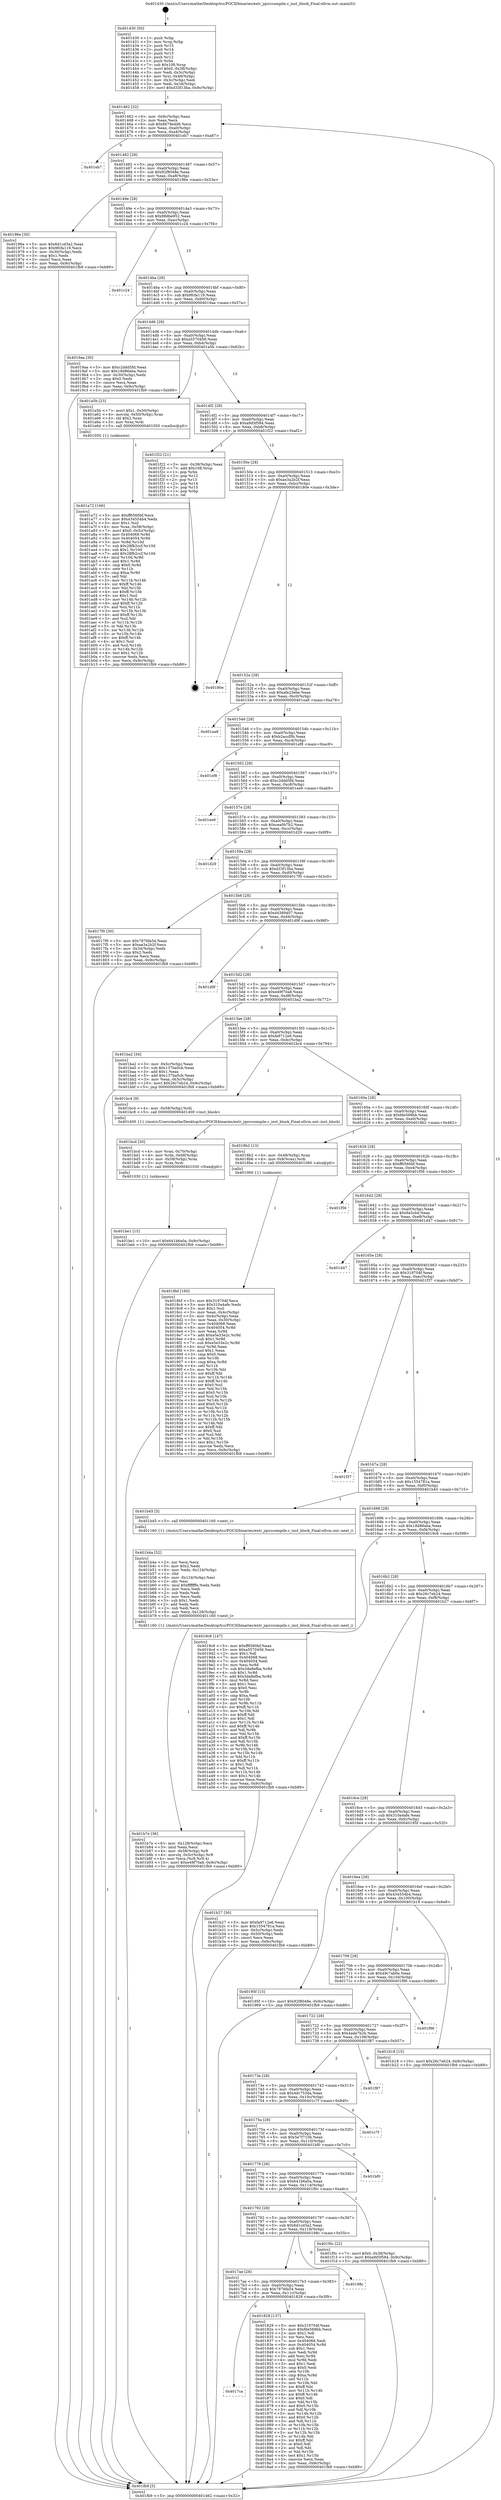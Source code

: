 digraph "0x401430" {
  label = "0x401430 (/mnt/c/Users/mathe/Desktop/tcc/POCII/binaries/extr_jqsrccompile.c_inst_block_Final-ollvm.out::main(0))"
  labelloc = "t"
  node[shape=record]

  Entry [label="",width=0.3,height=0.3,shape=circle,fillcolor=black,style=filled]
  "0x401462" [label="{
     0x401462 [32]\l
     | [instrs]\l
     &nbsp;&nbsp;0x401462 \<+6\>: mov -0x9c(%rbp),%eax\l
     &nbsp;&nbsp;0x401468 \<+2\>: mov %eax,%ecx\l
     &nbsp;&nbsp;0x40146a \<+6\>: sub $0x8679e4d6,%ecx\l
     &nbsp;&nbsp;0x401470 \<+6\>: mov %eax,-0xa0(%rbp)\l
     &nbsp;&nbsp;0x401476 \<+6\>: mov %ecx,-0xa4(%rbp)\l
     &nbsp;&nbsp;0x40147c \<+6\>: je 0000000000401eb7 \<main+0xa87\>\l
  }"]
  "0x401eb7" [label="{
     0x401eb7\l
  }", style=dashed]
  "0x401482" [label="{
     0x401482 [28]\l
     | [instrs]\l
     &nbsp;&nbsp;0x401482 \<+5\>: jmp 0000000000401487 \<main+0x57\>\l
     &nbsp;&nbsp;0x401487 \<+6\>: mov -0xa0(%rbp),%eax\l
     &nbsp;&nbsp;0x40148d \<+5\>: sub $0x92f8048e,%eax\l
     &nbsp;&nbsp;0x401492 \<+6\>: mov %eax,-0xa8(%rbp)\l
     &nbsp;&nbsp;0x401498 \<+6\>: je 000000000040196e \<main+0x53e\>\l
  }"]
  Exit [label="",width=0.3,height=0.3,shape=circle,fillcolor=black,style=filled,peripheries=2]
  "0x40196e" [label="{
     0x40196e [30]\l
     | [instrs]\l
     &nbsp;&nbsp;0x40196e \<+5\>: mov $0x6d1cd3a2,%eax\l
     &nbsp;&nbsp;0x401973 \<+5\>: mov $0x9fcfa119,%ecx\l
     &nbsp;&nbsp;0x401978 \<+3\>: mov -0x30(%rbp),%edx\l
     &nbsp;&nbsp;0x40197b \<+3\>: cmp $0x1,%edx\l
     &nbsp;&nbsp;0x40197e \<+3\>: cmovl %ecx,%eax\l
     &nbsp;&nbsp;0x401981 \<+6\>: mov %eax,-0x9c(%rbp)\l
     &nbsp;&nbsp;0x401987 \<+5\>: jmp 0000000000401fb9 \<main+0xb89\>\l
  }"]
  "0x40149e" [label="{
     0x40149e [28]\l
     | [instrs]\l
     &nbsp;&nbsp;0x40149e \<+5\>: jmp 00000000004014a3 \<main+0x73\>\l
     &nbsp;&nbsp;0x4014a3 \<+6\>: mov -0xa0(%rbp),%eax\l
     &nbsp;&nbsp;0x4014a9 \<+5\>: sub $0x98dbe952,%eax\l
     &nbsp;&nbsp;0x4014ae \<+6\>: mov %eax,-0xac(%rbp)\l
     &nbsp;&nbsp;0x4014b4 \<+6\>: je 0000000000401c24 \<main+0x7f4\>\l
  }"]
  "0x401be1" [label="{
     0x401be1 [15]\l
     | [instrs]\l
     &nbsp;&nbsp;0x401be1 \<+10\>: movl $0x641b6a0a,-0x9c(%rbp)\l
     &nbsp;&nbsp;0x401beb \<+5\>: jmp 0000000000401fb9 \<main+0xb89\>\l
  }"]
  "0x401c24" [label="{
     0x401c24\l
  }", style=dashed]
  "0x4014ba" [label="{
     0x4014ba [28]\l
     | [instrs]\l
     &nbsp;&nbsp;0x4014ba \<+5\>: jmp 00000000004014bf \<main+0x8f\>\l
     &nbsp;&nbsp;0x4014bf \<+6\>: mov -0xa0(%rbp),%eax\l
     &nbsp;&nbsp;0x4014c5 \<+5\>: sub $0x9fcfa119,%eax\l
     &nbsp;&nbsp;0x4014ca \<+6\>: mov %eax,-0xb0(%rbp)\l
     &nbsp;&nbsp;0x4014d0 \<+6\>: je 00000000004019aa \<main+0x57a\>\l
  }"]
  "0x401bcd" [label="{
     0x401bcd [20]\l
     | [instrs]\l
     &nbsp;&nbsp;0x401bcd \<+4\>: mov %rax,-0x70(%rbp)\l
     &nbsp;&nbsp;0x401bd1 \<+4\>: mov %rdx,-0x68(%rbp)\l
     &nbsp;&nbsp;0x401bd5 \<+4\>: mov -0x58(%rbp),%rax\l
     &nbsp;&nbsp;0x401bd9 \<+3\>: mov %rax,%rdi\l
     &nbsp;&nbsp;0x401bdc \<+5\>: call 0000000000401030 \<free@plt\>\l
     | [calls]\l
     &nbsp;&nbsp;0x401030 \{1\} (unknown)\l
  }"]
  "0x4019aa" [label="{
     0x4019aa [30]\l
     | [instrs]\l
     &nbsp;&nbsp;0x4019aa \<+5\>: mov $0xc2ddd5fd,%eax\l
     &nbsp;&nbsp;0x4019af \<+5\>: mov $0x18d86aba,%ecx\l
     &nbsp;&nbsp;0x4019b4 \<+3\>: mov -0x30(%rbp),%edx\l
     &nbsp;&nbsp;0x4019b7 \<+3\>: cmp $0x0,%edx\l
     &nbsp;&nbsp;0x4019ba \<+3\>: cmove %ecx,%eax\l
     &nbsp;&nbsp;0x4019bd \<+6\>: mov %eax,-0x9c(%rbp)\l
     &nbsp;&nbsp;0x4019c3 \<+5\>: jmp 0000000000401fb9 \<main+0xb89\>\l
  }"]
  "0x4014d6" [label="{
     0x4014d6 [28]\l
     | [instrs]\l
     &nbsp;&nbsp;0x4014d6 \<+5\>: jmp 00000000004014db \<main+0xab\>\l
     &nbsp;&nbsp;0x4014db \<+6\>: mov -0xa0(%rbp),%eax\l
     &nbsp;&nbsp;0x4014e1 \<+5\>: sub $0xa5570456,%eax\l
     &nbsp;&nbsp;0x4014e6 \<+6\>: mov %eax,-0xb4(%rbp)\l
     &nbsp;&nbsp;0x4014ec \<+6\>: je 0000000000401a5b \<main+0x62b\>\l
  }"]
  "0x401b7e" [label="{
     0x401b7e [36]\l
     | [instrs]\l
     &nbsp;&nbsp;0x401b7e \<+6\>: mov -0x128(%rbp),%ecx\l
     &nbsp;&nbsp;0x401b84 \<+3\>: imul %eax,%ecx\l
     &nbsp;&nbsp;0x401b87 \<+4\>: mov -0x58(%rbp),%r8\l
     &nbsp;&nbsp;0x401b8b \<+4\>: movslq -0x5c(%rbp),%r9\l
     &nbsp;&nbsp;0x401b8f \<+4\>: mov %ecx,(%r8,%r9,4)\l
     &nbsp;&nbsp;0x401b93 \<+10\>: movl $0xe49f70a8,-0x9c(%rbp)\l
     &nbsp;&nbsp;0x401b9d \<+5\>: jmp 0000000000401fb9 \<main+0xb89\>\l
  }"]
  "0x401a5b" [label="{
     0x401a5b [23]\l
     | [instrs]\l
     &nbsp;&nbsp;0x401a5b \<+7\>: movl $0x1,-0x50(%rbp)\l
     &nbsp;&nbsp;0x401a62 \<+4\>: movslq -0x50(%rbp),%rax\l
     &nbsp;&nbsp;0x401a66 \<+4\>: shl $0x2,%rax\l
     &nbsp;&nbsp;0x401a6a \<+3\>: mov %rax,%rdi\l
     &nbsp;&nbsp;0x401a6d \<+5\>: call 0000000000401050 \<malloc@plt\>\l
     | [calls]\l
     &nbsp;&nbsp;0x401050 \{1\} (unknown)\l
  }"]
  "0x4014f2" [label="{
     0x4014f2 [28]\l
     | [instrs]\l
     &nbsp;&nbsp;0x4014f2 \<+5\>: jmp 00000000004014f7 \<main+0xc7\>\l
     &nbsp;&nbsp;0x4014f7 \<+6\>: mov -0xa0(%rbp),%eax\l
     &nbsp;&nbsp;0x4014fd \<+5\>: sub $0xa9d5f584,%eax\l
     &nbsp;&nbsp;0x401502 \<+6\>: mov %eax,-0xb8(%rbp)\l
     &nbsp;&nbsp;0x401508 \<+6\>: je 0000000000401f22 \<main+0xaf2\>\l
  }"]
  "0x401b4a" [label="{
     0x401b4a [52]\l
     | [instrs]\l
     &nbsp;&nbsp;0x401b4a \<+2\>: xor %ecx,%ecx\l
     &nbsp;&nbsp;0x401b4c \<+5\>: mov $0x2,%edx\l
     &nbsp;&nbsp;0x401b51 \<+6\>: mov %edx,-0x124(%rbp)\l
     &nbsp;&nbsp;0x401b57 \<+1\>: cltd\l
     &nbsp;&nbsp;0x401b58 \<+6\>: mov -0x124(%rbp),%esi\l
     &nbsp;&nbsp;0x401b5e \<+2\>: idiv %esi\l
     &nbsp;&nbsp;0x401b60 \<+6\>: imul $0xfffffffe,%edx,%edx\l
     &nbsp;&nbsp;0x401b66 \<+2\>: mov %ecx,%edi\l
     &nbsp;&nbsp;0x401b68 \<+2\>: sub %edx,%edi\l
     &nbsp;&nbsp;0x401b6a \<+2\>: mov %ecx,%edx\l
     &nbsp;&nbsp;0x401b6c \<+3\>: sub $0x1,%edx\l
     &nbsp;&nbsp;0x401b6f \<+2\>: add %edx,%edi\l
     &nbsp;&nbsp;0x401b71 \<+2\>: sub %edi,%ecx\l
     &nbsp;&nbsp;0x401b73 \<+6\>: mov %ecx,-0x128(%rbp)\l
     &nbsp;&nbsp;0x401b79 \<+5\>: call 0000000000401160 \<next_i\>\l
     | [calls]\l
     &nbsp;&nbsp;0x401160 \{1\} (/mnt/c/Users/mathe/Desktop/tcc/POCII/binaries/extr_jqsrccompile.c_inst_block_Final-ollvm.out::next_i)\l
  }"]
  "0x401f22" [label="{
     0x401f22 [21]\l
     | [instrs]\l
     &nbsp;&nbsp;0x401f22 \<+3\>: mov -0x38(%rbp),%eax\l
     &nbsp;&nbsp;0x401f25 \<+7\>: add $0x108,%rsp\l
     &nbsp;&nbsp;0x401f2c \<+1\>: pop %rbx\l
     &nbsp;&nbsp;0x401f2d \<+2\>: pop %r12\l
     &nbsp;&nbsp;0x401f2f \<+2\>: pop %r13\l
     &nbsp;&nbsp;0x401f31 \<+2\>: pop %r14\l
     &nbsp;&nbsp;0x401f33 \<+2\>: pop %r15\l
     &nbsp;&nbsp;0x401f35 \<+1\>: pop %rbp\l
     &nbsp;&nbsp;0x401f36 \<+1\>: ret\l
  }"]
  "0x40150e" [label="{
     0x40150e [28]\l
     | [instrs]\l
     &nbsp;&nbsp;0x40150e \<+5\>: jmp 0000000000401513 \<main+0xe3\>\l
     &nbsp;&nbsp;0x401513 \<+6\>: mov -0xa0(%rbp),%eax\l
     &nbsp;&nbsp;0x401519 \<+5\>: sub $0xae3a2b2f,%eax\l
     &nbsp;&nbsp;0x40151e \<+6\>: mov %eax,-0xbc(%rbp)\l
     &nbsp;&nbsp;0x401524 \<+6\>: je 000000000040180e \<main+0x3de\>\l
  }"]
  "0x401a72" [label="{
     0x401a72 [166]\l
     | [instrs]\l
     &nbsp;&nbsp;0x401a72 \<+5\>: mov $0xff6560bf,%ecx\l
     &nbsp;&nbsp;0x401a77 \<+5\>: mov $0x434554b4,%edx\l
     &nbsp;&nbsp;0x401a7c \<+3\>: mov $0x1,%sil\l
     &nbsp;&nbsp;0x401a7f \<+4\>: mov %rax,-0x58(%rbp)\l
     &nbsp;&nbsp;0x401a83 \<+7\>: movl $0x0,-0x5c(%rbp)\l
     &nbsp;&nbsp;0x401a8a \<+8\>: mov 0x404068,%r8d\l
     &nbsp;&nbsp;0x401a92 \<+8\>: mov 0x404054,%r9d\l
     &nbsp;&nbsp;0x401a9a \<+3\>: mov %r8d,%r10d\l
     &nbsp;&nbsp;0x401a9d \<+7\>: sub $0x28fb2ccf,%r10d\l
     &nbsp;&nbsp;0x401aa4 \<+4\>: sub $0x1,%r10d\l
     &nbsp;&nbsp;0x401aa8 \<+7\>: add $0x28fb2ccf,%r10d\l
     &nbsp;&nbsp;0x401aaf \<+4\>: imul %r10d,%r8d\l
     &nbsp;&nbsp;0x401ab3 \<+4\>: and $0x1,%r8d\l
     &nbsp;&nbsp;0x401ab7 \<+4\>: cmp $0x0,%r8d\l
     &nbsp;&nbsp;0x401abb \<+4\>: sete %r11b\l
     &nbsp;&nbsp;0x401abf \<+4\>: cmp $0xa,%r9d\l
     &nbsp;&nbsp;0x401ac3 \<+3\>: setl %bl\l
     &nbsp;&nbsp;0x401ac6 \<+3\>: mov %r11b,%r14b\l
     &nbsp;&nbsp;0x401ac9 \<+4\>: xor $0xff,%r14b\l
     &nbsp;&nbsp;0x401acd \<+3\>: mov %bl,%r15b\l
     &nbsp;&nbsp;0x401ad0 \<+4\>: xor $0xff,%r15b\l
     &nbsp;&nbsp;0x401ad4 \<+4\>: xor $0x1,%sil\l
     &nbsp;&nbsp;0x401ad8 \<+3\>: mov %r14b,%r12b\l
     &nbsp;&nbsp;0x401adb \<+4\>: and $0xff,%r12b\l
     &nbsp;&nbsp;0x401adf \<+3\>: and %sil,%r11b\l
     &nbsp;&nbsp;0x401ae2 \<+3\>: mov %r15b,%r13b\l
     &nbsp;&nbsp;0x401ae5 \<+4\>: and $0xff,%r13b\l
     &nbsp;&nbsp;0x401ae9 \<+3\>: and %sil,%bl\l
     &nbsp;&nbsp;0x401aec \<+3\>: or %r11b,%r12b\l
     &nbsp;&nbsp;0x401aef \<+3\>: or %bl,%r13b\l
     &nbsp;&nbsp;0x401af2 \<+3\>: xor %r13b,%r12b\l
     &nbsp;&nbsp;0x401af5 \<+3\>: or %r15b,%r14b\l
     &nbsp;&nbsp;0x401af8 \<+4\>: xor $0xff,%r14b\l
     &nbsp;&nbsp;0x401afc \<+4\>: or $0x1,%sil\l
     &nbsp;&nbsp;0x401b00 \<+3\>: and %sil,%r14b\l
     &nbsp;&nbsp;0x401b03 \<+3\>: or %r14b,%r12b\l
     &nbsp;&nbsp;0x401b06 \<+4\>: test $0x1,%r12b\l
     &nbsp;&nbsp;0x401b0a \<+3\>: cmovne %edx,%ecx\l
     &nbsp;&nbsp;0x401b0d \<+6\>: mov %ecx,-0x9c(%rbp)\l
     &nbsp;&nbsp;0x401b13 \<+5\>: jmp 0000000000401fb9 \<main+0xb89\>\l
  }"]
  "0x40180e" [label="{
     0x40180e\l
  }", style=dashed]
  "0x40152a" [label="{
     0x40152a [28]\l
     | [instrs]\l
     &nbsp;&nbsp;0x40152a \<+5\>: jmp 000000000040152f \<main+0xff\>\l
     &nbsp;&nbsp;0x40152f \<+6\>: mov -0xa0(%rbp),%eax\l
     &nbsp;&nbsp;0x401535 \<+5\>: sub $0xafa23ebe,%eax\l
     &nbsp;&nbsp;0x40153a \<+6\>: mov %eax,-0xc0(%rbp)\l
     &nbsp;&nbsp;0x401540 \<+6\>: je 0000000000401ea8 \<main+0xa78\>\l
  }"]
  "0x4018bf" [label="{
     0x4018bf [160]\l
     | [instrs]\l
     &nbsp;&nbsp;0x4018bf \<+5\>: mov $0x319704f,%ecx\l
     &nbsp;&nbsp;0x4018c4 \<+5\>: mov $0x310a4afe,%edx\l
     &nbsp;&nbsp;0x4018c9 \<+3\>: mov $0x1,%sil\l
     &nbsp;&nbsp;0x4018cc \<+3\>: mov %eax,-0x4c(%rbp)\l
     &nbsp;&nbsp;0x4018cf \<+3\>: mov -0x4c(%rbp),%eax\l
     &nbsp;&nbsp;0x4018d2 \<+3\>: mov %eax,-0x30(%rbp)\l
     &nbsp;&nbsp;0x4018d5 \<+7\>: mov 0x404068,%eax\l
     &nbsp;&nbsp;0x4018dc \<+8\>: mov 0x404054,%r8d\l
     &nbsp;&nbsp;0x4018e4 \<+3\>: mov %eax,%r9d\l
     &nbsp;&nbsp;0x4018e7 \<+7\>: add $0xe5e33e2c,%r9d\l
     &nbsp;&nbsp;0x4018ee \<+4\>: sub $0x1,%r9d\l
     &nbsp;&nbsp;0x4018f2 \<+7\>: sub $0xe5e33e2c,%r9d\l
     &nbsp;&nbsp;0x4018f9 \<+4\>: imul %r9d,%eax\l
     &nbsp;&nbsp;0x4018fd \<+3\>: and $0x1,%eax\l
     &nbsp;&nbsp;0x401900 \<+3\>: cmp $0x0,%eax\l
     &nbsp;&nbsp;0x401903 \<+4\>: sete %r10b\l
     &nbsp;&nbsp;0x401907 \<+4\>: cmp $0xa,%r8d\l
     &nbsp;&nbsp;0x40190b \<+4\>: setl %r11b\l
     &nbsp;&nbsp;0x40190f \<+3\>: mov %r10b,%bl\l
     &nbsp;&nbsp;0x401912 \<+3\>: xor $0xff,%bl\l
     &nbsp;&nbsp;0x401915 \<+3\>: mov %r11b,%r14b\l
     &nbsp;&nbsp;0x401918 \<+4\>: xor $0xff,%r14b\l
     &nbsp;&nbsp;0x40191c \<+4\>: xor $0x0,%sil\l
     &nbsp;&nbsp;0x401920 \<+3\>: mov %bl,%r15b\l
     &nbsp;&nbsp;0x401923 \<+4\>: and $0x0,%r15b\l
     &nbsp;&nbsp;0x401927 \<+3\>: and %sil,%r10b\l
     &nbsp;&nbsp;0x40192a \<+3\>: mov %r14b,%r12b\l
     &nbsp;&nbsp;0x40192d \<+4\>: and $0x0,%r12b\l
     &nbsp;&nbsp;0x401931 \<+3\>: and %sil,%r11b\l
     &nbsp;&nbsp;0x401934 \<+3\>: or %r10b,%r15b\l
     &nbsp;&nbsp;0x401937 \<+3\>: or %r11b,%r12b\l
     &nbsp;&nbsp;0x40193a \<+3\>: xor %r12b,%r15b\l
     &nbsp;&nbsp;0x40193d \<+3\>: or %r14b,%bl\l
     &nbsp;&nbsp;0x401940 \<+3\>: xor $0xff,%bl\l
     &nbsp;&nbsp;0x401943 \<+4\>: or $0x0,%sil\l
     &nbsp;&nbsp;0x401947 \<+3\>: and %sil,%bl\l
     &nbsp;&nbsp;0x40194a \<+3\>: or %bl,%r15b\l
     &nbsp;&nbsp;0x40194d \<+4\>: test $0x1,%r15b\l
     &nbsp;&nbsp;0x401951 \<+3\>: cmovne %edx,%ecx\l
     &nbsp;&nbsp;0x401954 \<+6\>: mov %ecx,-0x9c(%rbp)\l
     &nbsp;&nbsp;0x40195a \<+5\>: jmp 0000000000401fb9 \<main+0xb89\>\l
  }"]
  "0x401ea8" [label="{
     0x401ea8\l
  }", style=dashed]
  "0x401546" [label="{
     0x401546 [28]\l
     | [instrs]\l
     &nbsp;&nbsp;0x401546 \<+5\>: jmp 000000000040154b \<main+0x11b\>\l
     &nbsp;&nbsp;0x40154b \<+6\>: mov -0xa0(%rbp),%eax\l
     &nbsp;&nbsp;0x401551 \<+5\>: sub $0xb2accf0b,%eax\l
     &nbsp;&nbsp;0x401556 \<+6\>: mov %eax,-0xc4(%rbp)\l
     &nbsp;&nbsp;0x40155c \<+6\>: je 0000000000401ef8 \<main+0xac8\>\l
  }"]
  "0x4017ca" [label="{
     0x4017ca\l
  }", style=dashed]
  "0x401ef8" [label="{
     0x401ef8\l
  }", style=dashed]
  "0x401562" [label="{
     0x401562 [28]\l
     | [instrs]\l
     &nbsp;&nbsp;0x401562 \<+5\>: jmp 0000000000401567 \<main+0x137\>\l
     &nbsp;&nbsp;0x401567 \<+6\>: mov -0xa0(%rbp),%eax\l
     &nbsp;&nbsp;0x40156d \<+5\>: sub $0xc2ddd5fd,%eax\l
     &nbsp;&nbsp;0x401572 \<+6\>: mov %eax,-0xc8(%rbp)\l
     &nbsp;&nbsp;0x401578 \<+6\>: je 0000000000401ee9 \<main+0xab9\>\l
  }"]
  "0x401829" [label="{
     0x401829 [137]\l
     | [instrs]\l
     &nbsp;&nbsp;0x401829 \<+5\>: mov $0x319704f,%eax\l
     &nbsp;&nbsp;0x40182e \<+5\>: mov $0xfde568bb,%ecx\l
     &nbsp;&nbsp;0x401833 \<+2\>: mov $0x1,%dl\l
     &nbsp;&nbsp;0x401835 \<+2\>: xor %esi,%esi\l
     &nbsp;&nbsp;0x401837 \<+7\>: mov 0x404068,%edi\l
     &nbsp;&nbsp;0x40183e \<+8\>: mov 0x404054,%r8d\l
     &nbsp;&nbsp;0x401846 \<+3\>: sub $0x1,%esi\l
     &nbsp;&nbsp;0x401849 \<+3\>: mov %edi,%r9d\l
     &nbsp;&nbsp;0x40184c \<+3\>: add %esi,%r9d\l
     &nbsp;&nbsp;0x40184f \<+4\>: imul %r9d,%edi\l
     &nbsp;&nbsp;0x401853 \<+3\>: and $0x1,%edi\l
     &nbsp;&nbsp;0x401856 \<+3\>: cmp $0x0,%edi\l
     &nbsp;&nbsp;0x401859 \<+4\>: sete %r10b\l
     &nbsp;&nbsp;0x40185d \<+4\>: cmp $0xa,%r8d\l
     &nbsp;&nbsp;0x401861 \<+4\>: setl %r11b\l
     &nbsp;&nbsp;0x401865 \<+3\>: mov %r10b,%bl\l
     &nbsp;&nbsp;0x401868 \<+3\>: xor $0xff,%bl\l
     &nbsp;&nbsp;0x40186b \<+3\>: mov %r11b,%r14b\l
     &nbsp;&nbsp;0x40186e \<+4\>: xor $0xff,%r14b\l
     &nbsp;&nbsp;0x401872 \<+3\>: xor $0x0,%dl\l
     &nbsp;&nbsp;0x401875 \<+3\>: mov %bl,%r15b\l
     &nbsp;&nbsp;0x401878 \<+4\>: and $0x0,%r15b\l
     &nbsp;&nbsp;0x40187c \<+3\>: and %dl,%r10b\l
     &nbsp;&nbsp;0x40187f \<+3\>: mov %r14b,%r12b\l
     &nbsp;&nbsp;0x401882 \<+4\>: and $0x0,%r12b\l
     &nbsp;&nbsp;0x401886 \<+3\>: and %dl,%r11b\l
     &nbsp;&nbsp;0x401889 \<+3\>: or %r10b,%r15b\l
     &nbsp;&nbsp;0x40188c \<+3\>: or %r11b,%r12b\l
     &nbsp;&nbsp;0x40188f \<+3\>: xor %r12b,%r15b\l
     &nbsp;&nbsp;0x401892 \<+3\>: or %r14b,%bl\l
     &nbsp;&nbsp;0x401895 \<+3\>: xor $0xff,%bl\l
     &nbsp;&nbsp;0x401898 \<+3\>: or $0x0,%dl\l
     &nbsp;&nbsp;0x40189b \<+2\>: and %dl,%bl\l
     &nbsp;&nbsp;0x40189d \<+3\>: or %bl,%r15b\l
     &nbsp;&nbsp;0x4018a0 \<+4\>: test $0x1,%r15b\l
     &nbsp;&nbsp;0x4018a4 \<+3\>: cmovne %ecx,%eax\l
     &nbsp;&nbsp;0x4018a7 \<+6\>: mov %eax,-0x9c(%rbp)\l
     &nbsp;&nbsp;0x4018ad \<+5\>: jmp 0000000000401fb9 \<main+0xb89\>\l
  }"]
  "0x401ee9" [label="{
     0x401ee9\l
  }", style=dashed]
  "0x40157e" [label="{
     0x40157e [28]\l
     | [instrs]\l
     &nbsp;&nbsp;0x40157e \<+5\>: jmp 0000000000401583 \<main+0x153\>\l
     &nbsp;&nbsp;0x401583 \<+6\>: mov -0xa0(%rbp),%eax\l
     &nbsp;&nbsp;0x401589 \<+5\>: sub $0xcea0b7b2,%eax\l
     &nbsp;&nbsp;0x40158e \<+6\>: mov %eax,-0xcc(%rbp)\l
     &nbsp;&nbsp;0x401594 \<+6\>: je 0000000000401d29 \<main+0x8f9\>\l
  }"]
  "0x4017ae" [label="{
     0x4017ae [28]\l
     | [instrs]\l
     &nbsp;&nbsp;0x4017ae \<+5\>: jmp 00000000004017b3 \<main+0x383\>\l
     &nbsp;&nbsp;0x4017b3 \<+6\>: mov -0xa0(%rbp),%eax\l
     &nbsp;&nbsp;0x4017b9 \<+5\>: sub $0x7876fa54,%eax\l
     &nbsp;&nbsp;0x4017be \<+6\>: mov %eax,-0x11c(%rbp)\l
     &nbsp;&nbsp;0x4017c4 \<+6\>: je 0000000000401829 \<main+0x3f9\>\l
  }"]
  "0x401d29" [label="{
     0x401d29\l
  }", style=dashed]
  "0x40159a" [label="{
     0x40159a [28]\l
     | [instrs]\l
     &nbsp;&nbsp;0x40159a \<+5\>: jmp 000000000040159f \<main+0x16f\>\l
     &nbsp;&nbsp;0x40159f \<+6\>: mov -0xa0(%rbp),%eax\l
     &nbsp;&nbsp;0x4015a5 \<+5\>: sub $0xd33f13ba,%eax\l
     &nbsp;&nbsp;0x4015aa \<+6\>: mov %eax,-0xd0(%rbp)\l
     &nbsp;&nbsp;0x4015b0 \<+6\>: je 00000000004017f0 \<main+0x3c0\>\l
  }"]
  "0x40198c" [label="{
     0x40198c\l
  }", style=dashed]
  "0x4017f0" [label="{
     0x4017f0 [30]\l
     | [instrs]\l
     &nbsp;&nbsp;0x4017f0 \<+5\>: mov $0x7876fa54,%eax\l
     &nbsp;&nbsp;0x4017f5 \<+5\>: mov $0xae3a2b2f,%ecx\l
     &nbsp;&nbsp;0x4017fa \<+3\>: mov -0x34(%rbp),%edx\l
     &nbsp;&nbsp;0x4017fd \<+3\>: cmp $0x2,%edx\l
     &nbsp;&nbsp;0x401800 \<+3\>: cmovne %ecx,%eax\l
     &nbsp;&nbsp;0x401803 \<+6\>: mov %eax,-0x9c(%rbp)\l
     &nbsp;&nbsp;0x401809 \<+5\>: jmp 0000000000401fb9 \<main+0xb89\>\l
  }"]
  "0x4015b6" [label="{
     0x4015b6 [28]\l
     | [instrs]\l
     &nbsp;&nbsp;0x4015b6 \<+5\>: jmp 00000000004015bb \<main+0x18b\>\l
     &nbsp;&nbsp;0x4015bb \<+6\>: mov -0xa0(%rbp),%eax\l
     &nbsp;&nbsp;0x4015c1 \<+5\>: sub $0xd4389407,%eax\l
     &nbsp;&nbsp;0x4015c6 \<+6\>: mov %eax,-0xd4(%rbp)\l
     &nbsp;&nbsp;0x4015cc \<+6\>: je 0000000000401d9f \<main+0x96f\>\l
  }"]
  "0x401fb9" [label="{
     0x401fb9 [5]\l
     | [instrs]\l
     &nbsp;&nbsp;0x401fb9 \<+5\>: jmp 0000000000401462 \<main+0x32\>\l
  }"]
  "0x401430" [label="{
     0x401430 [50]\l
     | [instrs]\l
     &nbsp;&nbsp;0x401430 \<+1\>: push %rbp\l
     &nbsp;&nbsp;0x401431 \<+3\>: mov %rsp,%rbp\l
     &nbsp;&nbsp;0x401434 \<+2\>: push %r15\l
     &nbsp;&nbsp;0x401436 \<+2\>: push %r14\l
     &nbsp;&nbsp;0x401438 \<+2\>: push %r13\l
     &nbsp;&nbsp;0x40143a \<+2\>: push %r12\l
     &nbsp;&nbsp;0x40143c \<+1\>: push %rbx\l
     &nbsp;&nbsp;0x40143d \<+7\>: sub $0x108,%rsp\l
     &nbsp;&nbsp;0x401444 \<+7\>: movl $0x0,-0x38(%rbp)\l
     &nbsp;&nbsp;0x40144b \<+3\>: mov %edi,-0x3c(%rbp)\l
     &nbsp;&nbsp;0x40144e \<+4\>: mov %rsi,-0x48(%rbp)\l
     &nbsp;&nbsp;0x401452 \<+3\>: mov -0x3c(%rbp),%edi\l
     &nbsp;&nbsp;0x401455 \<+3\>: mov %edi,-0x34(%rbp)\l
     &nbsp;&nbsp;0x401458 \<+10\>: movl $0xd33f13ba,-0x9c(%rbp)\l
  }"]
  "0x401792" [label="{
     0x401792 [28]\l
     | [instrs]\l
     &nbsp;&nbsp;0x401792 \<+5\>: jmp 0000000000401797 \<main+0x367\>\l
     &nbsp;&nbsp;0x401797 \<+6\>: mov -0xa0(%rbp),%eax\l
     &nbsp;&nbsp;0x40179d \<+5\>: sub $0x6d1cd3a2,%eax\l
     &nbsp;&nbsp;0x4017a2 \<+6\>: mov %eax,-0x118(%rbp)\l
     &nbsp;&nbsp;0x4017a8 \<+6\>: je 000000000040198c \<main+0x55c\>\l
  }"]
  "0x401d9f" [label="{
     0x401d9f\l
  }", style=dashed]
  "0x4015d2" [label="{
     0x4015d2 [28]\l
     | [instrs]\l
     &nbsp;&nbsp;0x4015d2 \<+5\>: jmp 00000000004015d7 \<main+0x1a7\>\l
     &nbsp;&nbsp;0x4015d7 \<+6\>: mov -0xa0(%rbp),%eax\l
     &nbsp;&nbsp;0x4015dd \<+5\>: sub $0xe49f70a8,%eax\l
     &nbsp;&nbsp;0x4015e2 \<+6\>: mov %eax,-0xd8(%rbp)\l
     &nbsp;&nbsp;0x4015e8 \<+6\>: je 0000000000401ba2 \<main+0x772\>\l
  }"]
  "0x401f0c" [label="{
     0x401f0c [22]\l
     | [instrs]\l
     &nbsp;&nbsp;0x401f0c \<+7\>: movl $0x0,-0x38(%rbp)\l
     &nbsp;&nbsp;0x401f13 \<+10\>: movl $0xa9d5f584,-0x9c(%rbp)\l
     &nbsp;&nbsp;0x401f1d \<+5\>: jmp 0000000000401fb9 \<main+0xb89\>\l
  }"]
  "0x401ba2" [label="{
     0x401ba2 [34]\l
     | [instrs]\l
     &nbsp;&nbsp;0x401ba2 \<+3\>: mov -0x5c(%rbp),%eax\l
     &nbsp;&nbsp;0x401ba5 \<+5\>: sub $0x137ba5cb,%eax\l
     &nbsp;&nbsp;0x401baa \<+3\>: add $0x1,%eax\l
     &nbsp;&nbsp;0x401bad \<+5\>: add $0x137ba5cb,%eax\l
     &nbsp;&nbsp;0x401bb2 \<+3\>: mov %eax,-0x5c(%rbp)\l
     &nbsp;&nbsp;0x401bb5 \<+10\>: movl $0x26c7eb24,-0x9c(%rbp)\l
     &nbsp;&nbsp;0x401bbf \<+5\>: jmp 0000000000401fb9 \<main+0xb89\>\l
  }"]
  "0x4015ee" [label="{
     0x4015ee [28]\l
     | [instrs]\l
     &nbsp;&nbsp;0x4015ee \<+5\>: jmp 00000000004015f3 \<main+0x1c3\>\l
     &nbsp;&nbsp;0x4015f3 \<+6\>: mov -0xa0(%rbp),%eax\l
     &nbsp;&nbsp;0x4015f9 \<+5\>: sub $0xfa9712e6,%eax\l
     &nbsp;&nbsp;0x4015fe \<+6\>: mov %eax,-0xdc(%rbp)\l
     &nbsp;&nbsp;0x401604 \<+6\>: je 0000000000401bc4 \<main+0x794\>\l
  }"]
  "0x401776" [label="{
     0x401776 [28]\l
     | [instrs]\l
     &nbsp;&nbsp;0x401776 \<+5\>: jmp 000000000040177b \<main+0x34b\>\l
     &nbsp;&nbsp;0x40177b \<+6\>: mov -0xa0(%rbp),%eax\l
     &nbsp;&nbsp;0x401781 \<+5\>: sub $0x641b6a0a,%eax\l
     &nbsp;&nbsp;0x401786 \<+6\>: mov %eax,-0x114(%rbp)\l
     &nbsp;&nbsp;0x40178c \<+6\>: je 0000000000401f0c \<main+0xadc\>\l
  }"]
  "0x401bc4" [label="{
     0x401bc4 [9]\l
     | [instrs]\l
     &nbsp;&nbsp;0x401bc4 \<+4\>: mov -0x58(%rbp),%rdi\l
     &nbsp;&nbsp;0x401bc8 \<+5\>: call 0000000000401400 \<inst_block\>\l
     | [calls]\l
     &nbsp;&nbsp;0x401400 \{1\} (/mnt/c/Users/mathe/Desktop/tcc/POCII/binaries/extr_jqsrccompile.c_inst_block_Final-ollvm.out::inst_block)\l
  }"]
  "0x40160a" [label="{
     0x40160a [28]\l
     | [instrs]\l
     &nbsp;&nbsp;0x40160a \<+5\>: jmp 000000000040160f \<main+0x1df\>\l
     &nbsp;&nbsp;0x40160f \<+6\>: mov -0xa0(%rbp),%eax\l
     &nbsp;&nbsp;0x401615 \<+5\>: sub $0xfde568bb,%eax\l
     &nbsp;&nbsp;0x40161a \<+6\>: mov %eax,-0xe0(%rbp)\l
     &nbsp;&nbsp;0x401620 \<+6\>: je 00000000004018b2 \<main+0x482\>\l
  }"]
  "0x401bf0" [label="{
     0x401bf0\l
  }", style=dashed]
  "0x4018b2" [label="{
     0x4018b2 [13]\l
     | [instrs]\l
     &nbsp;&nbsp;0x4018b2 \<+4\>: mov -0x48(%rbp),%rax\l
     &nbsp;&nbsp;0x4018b6 \<+4\>: mov 0x8(%rax),%rdi\l
     &nbsp;&nbsp;0x4018ba \<+5\>: call 0000000000401060 \<atoi@plt\>\l
     | [calls]\l
     &nbsp;&nbsp;0x401060 \{1\} (unknown)\l
  }"]
  "0x401626" [label="{
     0x401626 [28]\l
     | [instrs]\l
     &nbsp;&nbsp;0x401626 \<+5\>: jmp 000000000040162b \<main+0x1fb\>\l
     &nbsp;&nbsp;0x40162b \<+6\>: mov -0xa0(%rbp),%eax\l
     &nbsp;&nbsp;0x401631 \<+5\>: sub $0xff6560bf,%eax\l
     &nbsp;&nbsp;0x401636 \<+6\>: mov %eax,-0xe4(%rbp)\l
     &nbsp;&nbsp;0x40163c \<+6\>: je 0000000000401f56 \<main+0xb26\>\l
  }"]
  "0x40175a" [label="{
     0x40175a [28]\l
     | [instrs]\l
     &nbsp;&nbsp;0x40175a \<+5\>: jmp 000000000040175f \<main+0x32f\>\l
     &nbsp;&nbsp;0x40175f \<+6\>: mov -0xa0(%rbp),%eax\l
     &nbsp;&nbsp;0x401765 \<+5\>: sub $0x5e7f710b,%eax\l
     &nbsp;&nbsp;0x40176a \<+6\>: mov %eax,-0x110(%rbp)\l
     &nbsp;&nbsp;0x401770 \<+6\>: je 0000000000401bf0 \<main+0x7c0\>\l
  }"]
  "0x401f56" [label="{
     0x401f56\l
  }", style=dashed]
  "0x401642" [label="{
     0x401642 [28]\l
     | [instrs]\l
     &nbsp;&nbsp;0x401642 \<+5\>: jmp 0000000000401647 \<main+0x217\>\l
     &nbsp;&nbsp;0x401647 \<+6\>: mov -0xa0(%rbp),%eax\l
     &nbsp;&nbsp;0x40164d \<+5\>: sub $0x9a5cbd,%eax\l
     &nbsp;&nbsp;0x401652 \<+6\>: mov %eax,-0xe8(%rbp)\l
     &nbsp;&nbsp;0x401658 \<+6\>: je 0000000000401d47 \<main+0x917\>\l
  }"]
  "0x401c7f" [label="{
     0x401c7f\l
  }", style=dashed]
  "0x401d47" [label="{
     0x401d47\l
  }", style=dashed]
  "0x40165e" [label="{
     0x40165e [28]\l
     | [instrs]\l
     &nbsp;&nbsp;0x40165e \<+5\>: jmp 0000000000401663 \<main+0x233\>\l
     &nbsp;&nbsp;0x401663 \<+6\>: mov -0xa0(%rbp),%eax\l
     &nbsp;&nbsp;0x401669 \<+5\>: sub $0x319704f,%eax\l
     &nbsp;&nbsp;0x40166e \<+6\>: mov %eax,-0xec(%rbp)\l
     &nbsp;&nbsp;0x401674 \<+6\>: je 0000000000401f37 \<main+0xb07\>\l
  }"]
  "0x40173e" [label="{
     0x40173e [28]\l
     | [instrs]\l
     &nbsp;&nbsp;0x40173e \<+5\>: jmp 0000000000401743 \<main+0x313\>\l
     &nbsp;&nbsp;0x401743 \<+6\>: mov -0xa0(%rbp),%eax\l
     &nbsp;&nbsp;0x401749 \<+5\>: sub $0x4dc753da,%eax\l
     &nbsp;&nbsp;0x40174e \<+6\>: mov %eax,-0x10c(%rbp)\l
     &nbsp;&nbsp;0x401754 \<+6\>: je 0000000000401c7f \<main+0x84f\>\l
  }"]
  "0x401f37" [label="{
     0x401f37\l
  }", style=dashed]
  "0x40167a" [label="{
     0x40167a [28]\l
     | [instrs]\l
     &nbsp;&nbsp;0x40167a \<+5\>: jmp 000000000040167f \<main+0x24f\>\l
     &nbsp;&nbsp;0x40167f \<+6\>: mov -0xa0(%rbp),%eax\l
     &nbsp;&nbsp;0x401685 \<+5\>: sub $0x1554781a,%eax\l
     &nbsp;&nbsp;0x40168a \<+6\>: mov %eax,-0xf0(%rbp)\l
     &nbsp;&nbsp;0x401690 \<+6\>: je 0000000000401b45 \<main+0x715\>\l
  }"]
  "0x401f87" [label="{
     0x401f87\l
  }", style=dashed]
  "0x401b45" [label="{
     0x401b45 [5]\l
     | [instrs]\l
     &nbsp;&nbsp;0x401b45 \<+5\>: call 0000000000401160 \<next_i\>\l
     | [calls]\l
     &nbsp;&nbsp;0x401160 \{1\} (/mnt/c/Users/mathe/Desktop/tcc/POCII/binaries/extr_jqsrccompile.c_inst_block_Final-ollvm.out::next_i)\l
  }"]
  "0x401696" [label="{
     0x401696 [28]\l
     | [instrs]\l
     &nbsp;&nbsp;0x401696 \<+5\>: jmp 000000000040169b \<main+0x26b\>\l
     &nbsp;&nbsp;0x40169b \<+6\>: mov -0xa0(%rbp),%eax\l
     &nbsp;&nbsp;0x4016a1 \<+5\>: sub $0x18d86aba,%eax\l
     &nbsp;&nbsp;0x4016a6 \<+6\>: mov %eax,-0xf4(%rbp)\l
     &nbsp;&nbsp;0x4016ac \<+6\>: je 00000000004019c8 \<main+0x598\>\l
  }"]
  "0x401722" [label="{
     0x401722 [28]\l
     | [instrs]\l
     &nbsp;&nbsp;0x401722 \<+5\>: jmp 0000000000401727 \<main+0x2f7\>\l
     &nbsp;&nbsp;0x401727 \<+6\>: mov -0xa0(%rbp),%eax\l
     &nbsp;&nbsp;0x40172d \<+5\>: sub $0x4ade7b2b,%eax\l
     &nbsp;&nbsp;0x401732 \<+6\>: mov %eax,-0x108(%rbp)\l
     &nbsp;&nbsp;0x401738 \<+6\>: je 0000000000401f87 \<main+0xb57\>\l
  }"]
  "0x4019c8" [label="{
     0x4019c8 [147]\l
     | [instrs]\l
     &nbsp;&nbsp;0x4019c8 \<+5\>: mov $0xff6560bf,%eax\l
     &nbsp;&nbsp;0x4019cd \<+5\>: mov $0xa5570456,%ecx\l
     &nbsp;&nbsp;0x4019d2 \<+2\>: mov $0x1,%dl\l
     &nbsp;&nbsp;0x4019d4 \<+7\>: mov 0x404068,%esi\l
     &nbsp;&nbsp;0x4019db \<+7\>: mov 0x404054,%edi\l
     &nbsp;&nbsp;0x4019e2 \<+3\>: mov %esi,%r8d\l
     &nbsp;&nbsp;0x4019e5 \<+7\>: sub $0x3da8efba,%r8d\l
     &nbsp;&nbsp;0x4019ec \<+4\>: sub $0x1,%r8d\l
     &nbsp;&nbsp;0x4019f0 \<+7\>: add $0x3da8efba,%r8d\l
     &nbsp;&nbsp;0x4019f7 \<+4\>: imul %r8d,%esi\l
     &nbsp;&nbsp;0x4019fb \<+3\>: and $0x1,%esi\l
     &nbsp;&nbsp;0x4019fe \<+3\>: cmp $0x0,%esi\l
     &nbsp;&nbsp;0x401a01 \<+4\>: sete %r9b\l
     &nbsp;&nbsp;0x401a05 \<+3\>: cmp $0xa,%edi\l
     &nbsp;&nbsp;0x401a08 \<+4\>: setl %r10b\l
     &nbsp;&nbsp;0x401a0c \<+3\>: mov %r9b,%r11b\l
     &nbsp;&nbsp;0x401a0f \<+4\>: xor $0xff,%r11b\l
     &nbsp;&nbsp;0x401a13 \<+3\>: mov %r10b,%bl\l
     &nbsp;&nbsp;0x401a16 \<+3\>: xor $0xff,%bl\l
     &nbsp;&nbsp;0x401a19 \<+3\>: xor $0x1,%dl\l
     &nbsp;&nbsp;0x401a1c \<+3\>: mov %r11b,%r14b\l
     &nbsp;&nbsp;0x401a1f \<+4\>: and $0xff,%r14b\l
     &nbsp;&nbsp;0x401a23 \<+3\>: and %dl,%r9b\l
     &nbsp;&nbsp;0x401a26 \<+3\>: mov %bl,%r15b\l
     &nbsp;&nbsp;0x401a29 \<+4\>: and $0xff,%r15b\l
     &nbsp;&nbsp;0x401a2d \<+3\>: and %dl,%r10b\l
     &nbsp;&nbsp;0x401a30 \<+3\>: or %r9b,%r14b\l
     &nbsp;&nbsp;0x401a33 \<+3\>: or %r10b,%r15b\l
     &nbsp;&nbsp;0x401a36 \<+3\>: xor %r15b,%r14b\l
     &nbsp;&nbsp;0x401a39 \<+3\>: or %bl,%r11b\l
     &nbsp;&nbsp;0x401a3c \<+4\>: xor $0xff,%r11b\l
     &nbsp;&nbsp;0x401a40 \<+3\>: or $0x1,%dl\l
     &nbsp;&nbsp;0x401a43 \<+3\>: and %dl,%r11b\l
     &nbsp;&nbsp;0x401a46 \<+3\>: or %r11b,%r14b\l
     &nbsp;&nbsp;0x401a49 \<+4\>: test $0x1,%r14b\l
     &nbsp;&nbsp;0x401a4d \<+3\>: cmovne %ecx,%eax\l
     &nbsp;&nbsp;0x401a50 \<+6\>: mov %eax,-0x9c(%rbp)\l
     &nbsp;&nbsp;0x401a56 \<+5\>: jmp 0000000000401fb9 \<main+0xb89\>\l
  }"]
  "0x4016b2" [label="{
     0x4016b2 [28]\l
     | [instrs]\l
     &nbsp;&nbsp;0x4016b2 \<+5\>: jmp 00000000004016b7 \<main+0x287\>\l
     &nbsp;&nbsp;0x4016b7 \<+6\>: mov -0xa0(%rbp),%eax\l
     &nbsp;&nbsp;0x4016bd \<+5\>: sub $0x26c7eb24,%eax\l
     &nbsp;&nbsp;0x4016c2 \<+6\>: mov %eax,-0xf8(%rbp)\l
     &nbsp;&nbsp;0x4016c8 \<+6\>: je 0000000000401b27 \<main+0x6f7\>\l
  }"]
  "0x401f96" [label="{
     0x401f96\l
  }", style=dashed]
  "0x401b27" [label="{
     0x401b27 [30]\l
     | [instrs]\l
     &nbsp;&nbsp;0x401b27 \<+5\>: mov $0xfa9712e6,%eax\l
     &nbsp;&nbsp;0x401b2c \<+5\>: mov $0x1554781a,%ecx\l
     &nbsp;&nbsp;0x401b31 \<+3\>: mov -0x5c(%rbp),%edx\l
     &nbsp;&nbsp;0x401b34 \<+3\>: cmp -0x50(%rbp),%edx\l
     &nbsp;&nbsp;0x401b37 \<+3\>: cmovl %ecx,%eax\l
     &nbsp;&nbsp;0x401b3a \<+6\>: mov %eax,-0x9c(%rbp)\l
     &nbsp;&nbsp;0x401b40 \<+5\>: jmp 0000000000401fb9 \<main+0xb89\>\l
  }"]
  "0x4016ce" [label="{
     0x4016ce [28]\l
     | [instrs]\l
     &nbsp;&nbsp;0x4016ce \<+5\>: jmp 00000000004016d3 \<main+0x2a3\>\l
     &nbsp;&nbsp;0x4016d3 \<+6\>: mov -0xa0(%rbp),%eax\l
     &nbsp;&nbsp;0x4016d9 \<+5\>: sub $0x310a4afe,%eax\l
     &nbsp;&nbsp;0x4016de \<+6\>: mov %eax,-0xfc(%rbp)\l
     &nbsp;&nbsp;0x4016e4 \<+6\>: je 000000000040195f \<main+0x52f\>\l
  }"]
  "0x401706" [label="{
     0x401706 [28]\l
     | [instrs]\l
     &nbsp;&nbsp;0x401706 \<+5\>: jmp 000000000040170b \<main+0x2db\>\l
     &nbsp;&nbsp;0x40170b \<+6\>: mov -0xa0(%rbp),%eax\l
     &nbsp;&nbsp;0x401711 \<+5\>: sub $0x49c7ab0e,%eax\l
     &nbsp;&nbsp;0x401716 \<+6\>: mov %eax,-0x104(%rbp)\l
     &nbsp;&nbsp;0x40171c \<+6\>: je 0000000000401f96 \<main+0xb66\>\l
  }"]
  "0x40195f" [label="{
     0x40195f [15]\l
     | [instrs]\l
     &nbsp;&nbsp;0x40195f \<+10\>: movl $0x92f8048e,-0x9c(%rbp)\l
     &nbsp;&nbsp;0x401969 \<+5\>: jmp 0000000000401fb9 \<main+0xb89\>\l
  }"]
  "0x4016ea" [label="{
     0x4016ea [28]\l
     | [instrs]\l
     &nbsp;&nbsp;0x4016ea \<+5\>: jmp 00000000004016ef \<main+0x2bf\>\l
     &nbsp;&nbsp;0x4016ef \<+6\>: mov -0xa0(%rbp),%eax\l
     &nbsp;&nbsp;0x4016f5 \<+5\>: sub $0x434554b4,%eax\l
     &nbsp;&nbsp;0x4016fa \<+6\>: mov %eax,-0x100(%rbp)\l
     &nbsp;&nbsp;0x401700 \<+6\>: je 0000000000401b18 \<main+0x6e8\>\l
  }"]
  "0x401b18" [label="{
     0x401b18 [15]\l
     | [instrs]\l
     &nbsp;&nbsp;0x401b18 \<+10\>: movl $0x26c7eb24,-0x9c(%rbp)\l
     &nbsp;&nbsp;0x401b22 \<+5\>: jmp 0000000000401fb9 \<main+0xb89\>\l
  }"]
  Entry -> "0x401430" [label=" 1"]
  "0x401462" -> "0x401eb7" [label=" 0"]
  "0x401462" -> "0x401482" [label=" 16"]
  "0x401f22" -> Exit [label=" 1"]
  "0x401482" -> "0x40196e" [label=" 1"]
  "0x401482" -> "0x40149e" [label=" 15"]
  "0x401f0c" -> "0x401fb9" [label=" 1"]
  "0x40149e" -> "0x401c24" [label=" 0"]
  "0x40149e" -> "0x4014ba" [label=" 15"]
  "0x401be1" -> "0x401fb9" [label=" 1"]
  "0x4014ba" -> "0x4019aa" [label=" 1"]
  "0x4014ba" -> "0x4014d6" [label=" 14"]
  "0x401bcd" -> "0x401be1" [label=" 1"]
  "0x4014d6" -> "0x401a5b" [label=" 1"]
  "0x4014d6" -> "0x4014f2" [label=" 13"]
  "0x401bc4" -> "0x401bcd" [label=" 1"]
  "0x4014f2" -> "0x401f22" [label=" 1"]
  "0x4014f2" -> "0x40150e" [label=" 12"]
  "0x401ba2" -> "0x401fb9" [label=" 1"]
  "0x40150e" -> "0x40180e" [label=" 0"]
  "0x40150e" -> "0x40152a" [label=" 12"]
  "0x401b7e" -> "0x401fb9" [label=" 1"]
  "0x40152a" -> "0x401ea8" [label=" 0"]
  "0x40152a" -> "0x401546" [label=" 12"]
  "0x401b4a" -> "0x401b7e" [label=" 1"]
  "0x401546" -> "0x401ef8" [label=" 0"]
  "0x401546" -> "0x401562" [label=" 12"]
  "0x401b45" -> "0x401b4a" [label=" 1"]
  "0x401562" -> "0x401ee9" [label=" 0"]
  "0x401562" -> "0x40157e" [label=" 12"]
  "0x401b27" -> "0x401fb9" [label=" 2"]
  "0x40157e" -> "0x401d29" [label=" 0"]
  "0x40157e" -> "0x40159a" [label=" 12"]
  "0x401a72" -> "0x401fb9" [label=" 1"]
  "0x40159a" -> "0x4017f0" [label=" 1"]
  "0x40159a" -> "0x4015b6" [label=" 11"]
  "0x4017f0" -> "0x401fb9" [label=" 1"]
  "0x401430" -> "0x401462" [label=" 1"]
  "0x401fb9" -> "0x401462" [label=" 15"]
  "0x401a5b" -> "0x401a72" [label=" 1"]
  "0x4015b6" -> "0x401d9f" [label=" 0"]
  "0x4015b6" -> "0x4015d2" [label=" 11"]
  "0x4019aa" -> "0x401fb9" [label=" 1"]
  "0x4015d2" -> "0x401ba2" [label=" 1"]
  "0x4015d2" -> "0x4015ee" [label=" 10"]
  "0x40196e" -> "0x401fb9" [label=" 1"]
  "0x4015ee" -> "0x401bc4" [label=" 1"]
  "0x4015ee" -> "0x40160a" [label=" 9"]
  "0x4018bf" -> "0x401fb9" [label=" 1"]
  "0x40160a" -> "0x4018b2" [label=" 1"]
  "0x40160a" -> "0x401626" [label=" 8"]
  "0x4018b2" -> "0x4018bf" [label=" 1"]
  "0x401626" -> "0x401f56" [label=" 0"]
  "0x401626" -> "0x401642" [label=" 8"]
  "0x4017ae" -> "0x4017ca" [label=" 0"]
  "0x401642" -> "0x401d47" [label=" 0"]
  "0x401642" -> "0x40165e" [label=" 8"]
  "0x4017ae" -> "0x401829" [label=" 1"]
  "0x40165e" -> "0x401f37" [label=" 0"]
  "0x40165e" -> "0x40167a" [label=" 8"]
  "0x401792" -> "0x4017ae" [label=" 1"]
  "0x40167a" -> "0x401b45" [label=" 1"]
  "0x40167a" -> "0x401696" [label=" 7"]
  "0x401792" -> "0x40198c" [label=" 0"]
  "0x401696" -> "0x4019c8" [label=" 1"]
  "0x401696" -> "0x4016b2" [label=" 6"]
  "0x401776" -> "0x401792" [label=" 1"]
  "0x4016b2" -> "0x401b27" [label=" 2"]
  "0x4016b2" -> "0x4016ce" [label=" 4"]
  "0x401776" -> "0x401f0c" [label=" 1"]
  "0x4016ce" -> "0x40195f" [label=" 1"]
  "0x4016ce" -> "0x4016ea" [label=" 3"]
  "0x40175a" -> "0x401776" [label=" 2"]
  "0x4016ea" -> "0x401b18" [label=" 1"]
  "0x4016ea" -> "0x401706" [label=" 2"]
  "0x40195f" -> "0x401fb9" [label=" 1"]
  "0x401706" -> "0x401f96" [label=" 0"]
  "0x401706" -> "0x401722" [label=" 2"]
  "0x4019c8" -> "0x401fb9" [label=" 1"]
  "0x401722" -> "0x401f87" [label=" 0"]
  "0x401722" -> "0x40173e" [label=" 2"]
  "0x401b18" -> "0x401fb9" [label=" 1"]
  "0x40173e" -> "0x401c7f" [label=" 0"]
  "0x40173e" -> "0x40175a" [label=" 2"]
  "0x401829" -> "0x401fb9" [label=" 1"]
  "0x40175a" -> "0x401bf0" [label=" 0"]
}
